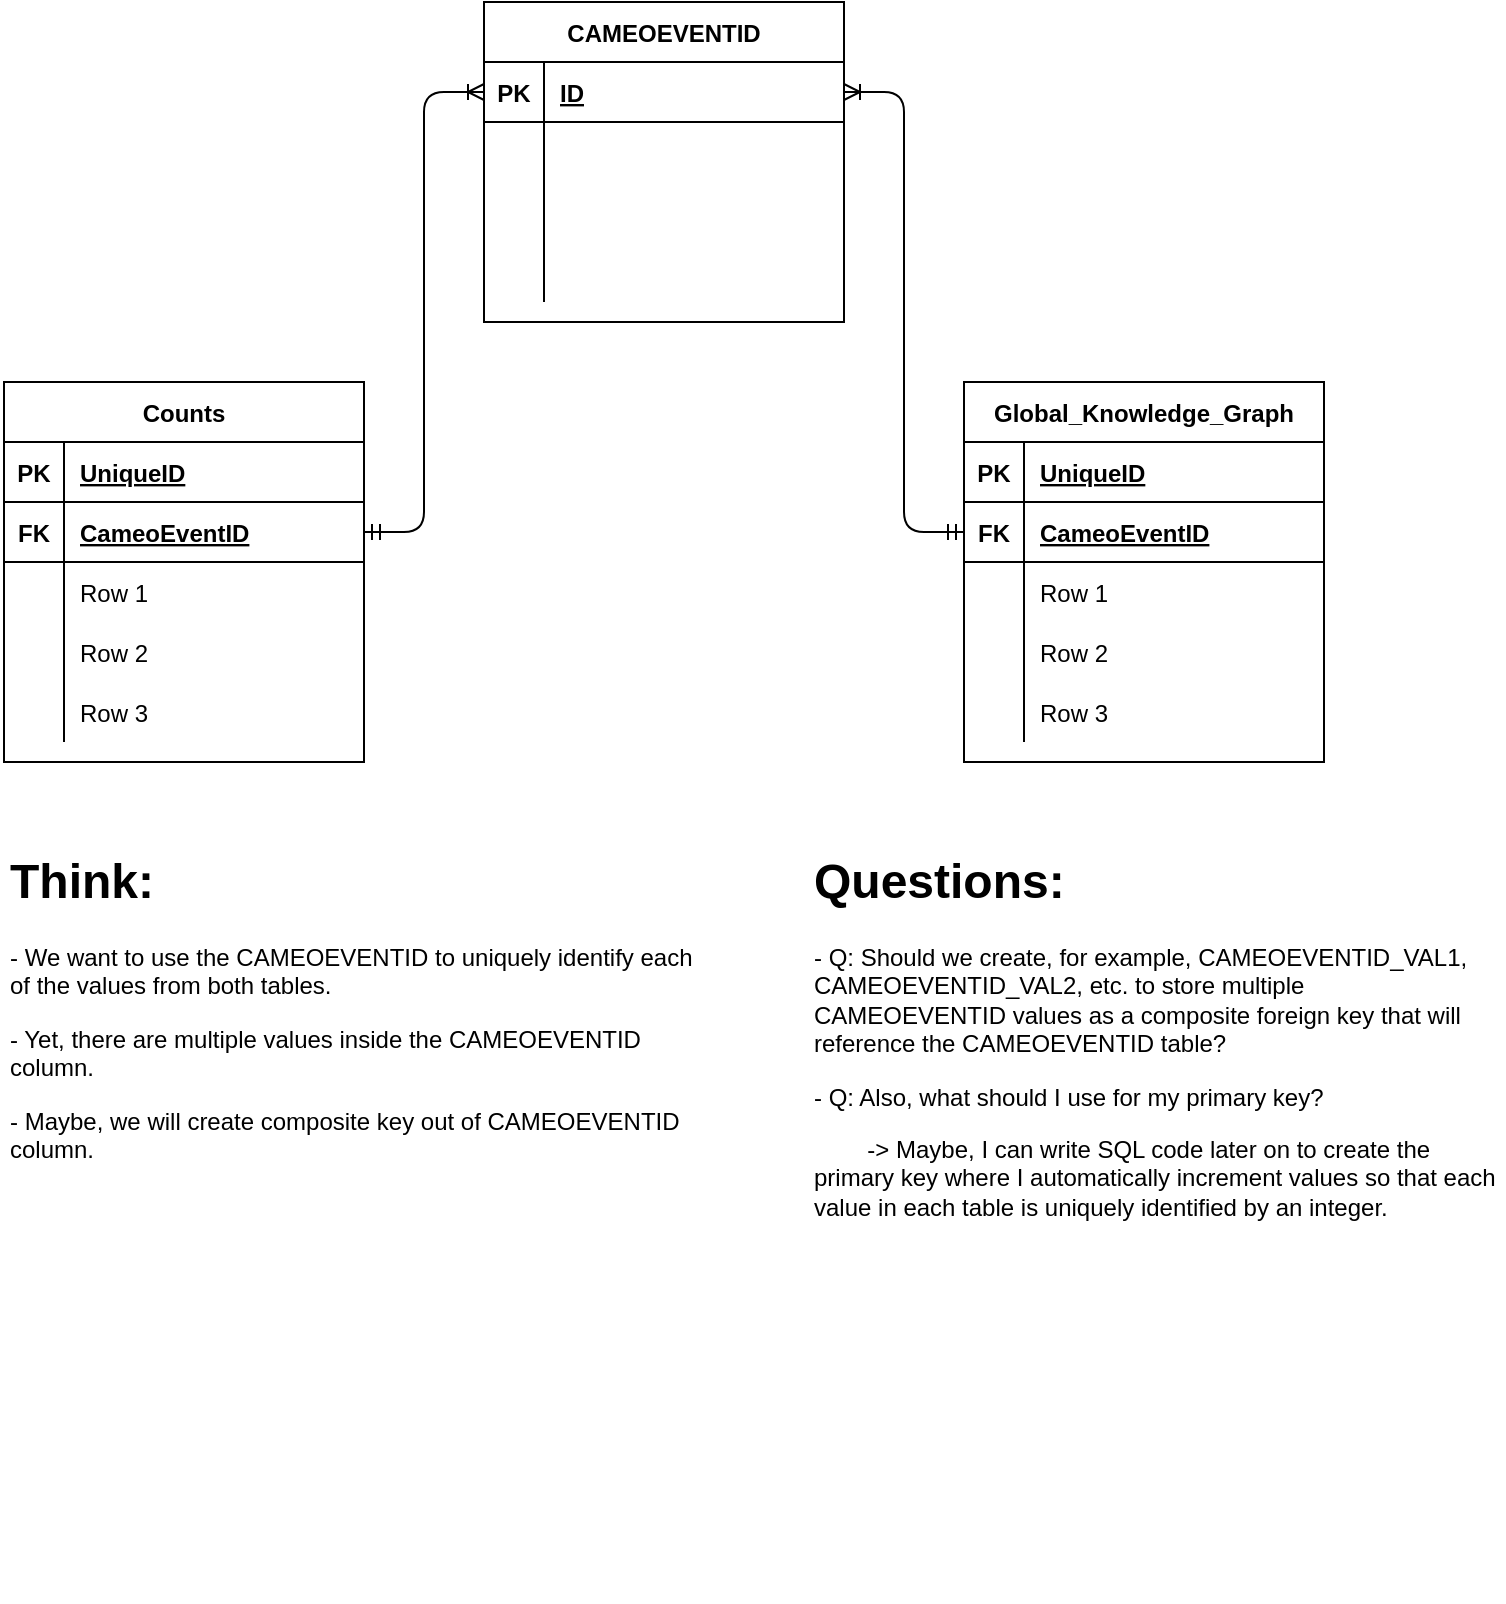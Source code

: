 <mxfile version="14.6.13" type="github">
  <diagram id="u0gE8_pFC1o_tlVE37AL" name="Page-1">
    <mxGraphModel dx="1298" dy="882" grid="1" gridSize="10" guides="1" tooltips="1" connect="1" arrows="1" fold="1" page="1" pageScale="1" pageWidth="827" pageHeight="1169" math="0" shadow="0">
      <root>
        <mxCell id="0" />
        <mxCell id="1" parent="0" />
        <mxCell id="3Matykc286qjPJwfB0TX-6" value="Counts" style="shape=table;startSize=30;container=1;collapsible=1;childLayout=tableLayout;fixedRows=1;rowLines=0;fontStyle=1;align=center;resizeLast=1;" vertex="1" parent="1">
          <mxGeometry x="40" y="240" width="180" height="190" as="geometry" />
        </mxCell>
        <mxCell id="3Matykc286qjPJwfB0TX-51" value="" style="shape=partialRectangle;collapsible=0;dropTarget=0;pointerEvents=0;fillColor=none;top=0;left=0;bottom=1;right=0;points=[[0,0.5],[1,0.5]];portConstraint=eastwest;" vertex="1" parent="3Matykc286qjPJwfB0TX-6">
          <mxGeometry y="30" width="180" height="30" as="geometry" />
        </mxCell>
        <mxCell id="3Matykc286qjPJwfB0TX-52" value="PK" style="shape=partialRectangle;connectable=0;fillColor=none;top=0;left=0;bottom=0;right=0;fontStyle=1;overflow=hidden;" vertex="1" parent="3Matykc286qjPJwfB0TX-51">
          <mxGeometry width="30" height="30" as="geometry" />
        </mxCell>
        <mxCell id="3Matykc286qjPJwfB0TX-53" value="UniqueID" style="shape=partialRectangle;connectable=0;fillColor=none;top=0;left=0;bottom=0;right=0;align=left;spacingLeft=6;fontStyle=5;overflow=hidden;" vertex="1" parent="3Matykc286qjPJwfB0TX-51">
          <mxGeometry x="30" width="150" height="30" as="geometry" />
        </mxCell>
        <mxCell id="3Matykc286qjPJwfB0TX-7" value="" style="shape=partialRectangle;collapsible=0;dropTarget=0;pointerEvents=0;fillColor=none;top=0;left=0;bottom=1;right=0;points=[[0,0.5],[1,0.5]];portConstraint=eastwest;" vertex="1" parent="3Matykc286qjPJwfB0TX-6">
          <mxGeometry y="60" width="180" height="30" as="geometry" />
        </mxCell>
        <mxCell id="3Matykc286qjPJwfB0TX-8" value="FK" style="shape=partialRectangle;connectable=0;fillColor=none;top=0;left=0;bottom=0;right=0;fontStyle=1;overflow=hidden;" vertex="1" parent="3Matykc286qjPJwfB0TX-7">
          <mxGeometry width="30" height="30" as="geometry" />
        </mxCell>
        <mxCell id="3Matykc286qjPJwfB0TX-9" value="CameoEventID" style="shape=partialRectangle;connectable=0;fillColor=none;top=0;left=0;bottom=0;right=0;align=left;spacingLeft=6;fontStyle=5;overflow=hidden;" vertex="1" parent="3Matykc286qjPJwfB0TX-7">
          <mxGeometry x="30" width="150" height="30" as="geometry" />
        </mxCell>
        <mxCell id="3Matykc286qjPJwfB0TX-10" value="" style="shape=partialRectangle;collapsible=0;dropTarget=0;pointerEvents=0;fillColor=none;top=0;left=0;bottom=0;right=0;points=[[0,0.5],[1,0.5]];portConstraint=eastwest;" vertex="1" parent="3Matykc286qjPJwfB0TX-6">
          <mxGeometry y="90" width="180" height="30" as="geometry" />
        </mxCell>
        <mxCell id="3Matykc286qjPJwfB0TX-11" value="" style="shape=partialRectangle;connectable=0;fillColor=none;top=0;left=0;bottom=0;right=0;editable=1;overflow=hidden;" vertex="1" parent="3Matykc286qjPJwfB0TX-10">
          <mxGeometry width="30" height="30" as="geometry" />
        </mxCell>
        <mxCell id="3Matykc286qjPJwfB0TX-12" value="Row 1" style="shape=partialRectangle;connectable=0;fillColor=none;top=0;left=0;bottom=0;right=0;align=left;spacingLeft=6;overflow=hidden;" vertex="1" parent="3Matykc286qjPJwfB0TX-10">
          <mxGeometry x="30" width="150" height="30" as="geometry" />
        </mxCell>
        <mxCell id="3Matykc286qjPJwfB0TX-13" value="" style="shape=partialRectangle;collapsible=0;dropTarget=0;pointerEvents=0;fillColor=none;top=0;left=0;bottom=0;right=0;points=[[0,0.5],[1,0.5]];portConstraint=eastwest;" vertex="1" parent="3Matykc286qjPJwfB0TX-6">
          <mxGeometry y="120" width="180" height="30" as="geometry" />
        </mxCell>
        <mxCell id="3Matykc286qjPJwfB0TX-14" value="" style="shape=partialRectangle;connectable=0;fillColor=none;top=0;left=0;bottom=0;right=0;editable=1;overflow=hidden;" vertex="1" parent="3Matykc286qjPJwfB0TX-13">
          <mxGeometry width="30" height="30" as="geometry" />
        </mxCell>
        <mxCell id="3Matykc286qjPJwfB0TX-15" value="Row 2" style="shape=partialRectangle;connectable=0;fillColor=none;top=0;left=0;bottom=0;right=0;align=left;spacingLeft=6;overflow=hidden;" vertex="1" parent="3Matykc286qjPJwfB0TX-13">
          <mxGeometry x="30" width="150" height="30" as="geometry" />
        </mxCell>
        <mxCell id="3Matykc286qjPJwfB0TX-16" value="" style="shape=partialRectangle;collapsible=0;dropTarget=0;pointerEvents=0;fillColor=none;top=0;left=0;bottom=0;right=0;points=[[0,0.5],[1,0.5]];portConstraint=eastwest;" vertex="1" parent="3Matykc286qjPJwfB0TX-6">
          <mxGeometry y="150" width="180" height="30" as="geometry" />
        </mxCell>
        <mxCell id="3Matykc286qjPJwfB0TX-17" value="" style="shape=partialRectangle;connectable=0;fillColor=none;top=0;left=0;bottom=0;right=0;editable=1;overflow=hidden;" vertex="1" parent="3Matykc286qjPJwfB0TX-16">
          <mxGeometry width="30" height="30" as="geometry" />
        </mxCell>
        <mxCell id="3Matykc286qjPJwfB0TX-18" value="Row 3" style="shape=partialRectangle;connectable=0;fillColor=none;top=0;left=0;bottom=0;right=0;align=left;spacingLeft=6;overflow=hidden;" vertex="1" parent="3Matykc286qjPJwfB0TX-16">
          <mxGeometry x="30" width="150" height="30" as="geometry" />
        </mxCell>
        <mxCell id="3Matykc286qjPJwfB0TX-23" value="Global_Knowledge_Graph" style="shape=table;startSize=30;container=1;collapsible=1;childLayout=tableLayout;fixedRows=1;rowLines=0;fontStyle=1;align=center;resizeLast=1;" vertex="1" parent="1">
          <mxGeometry x="520" y="240" width="180" height="190" as="geometry" />
        </mxCell>
        <mxCell id="3Matykc286qjPJwfB0TX-54" value="" style="shape=partialRectangle;collapsible=0;dropTarget=0;pointerEvents=0;fillColor=none;top=0;left=0;bottom=1;right=0;points=[[0,0.5],[1,0.5]];portConstraint=eastwest;" vertex="1" parent="3Matykc286qjPJwfB0TX-23">
          <mxGeometry y="30" width="180" height="30" as="geometry" />
        </mxCell>
        <mxCell id="3Matykc286qjPJwfB0TX-55" value="PK" style="shape=partialRectangle;connectable=0;fillColor=none;top=0;left=0;bottom=0;right=0;fontStyle=1;overflow=hidden;" vertex="1" parent="3Matykc286qjPJwfB0TX-54">
          <mxGeometry width="30" height="30" as="geometry" />
        </mxCell>
        <mxCell id="3Matykc286qjPJwfB0TX-56" value="UniqueID" style="shape=partialRectangle;connectable=0;fillColor=none;top=0;left=0;bottom=0;right=0;align=left;spacingLeft=6;fontStyle=5;overflow=hidden;" vertex="1" parent="3Matykc286qjPJwfB0TX-54">
          <mxGeometry x="30" width="150" height="30" as="geometry" />
        </mxCell>
        <mxCell id="3Matykc286qjPJwfB0TX-24" value="" style="shape=partialRectangle;collapsible=0;dropTarget=0;pointerEvents=0;fillColor=none;top=0;left=0;bottom=1;right=0;points=[[0,0.5],[1,0.5]];portConstraint=eastwest;" vertex="1" parent="3Matykc286qjPJwfB0TX-23">
          <mxGeometry y="60" width="180" height="30" as="geometry" />
        </mxCell>
        <mxCell id="3Matykc286qjPJwfB0TX-25" value="FK" style="shape=partialRectangle;connectable=0;fillColor=none;top=0;left=0;bottom=0;right=0;fontStyle=1;overflow=hidden;" vertex="1" parent="3Matykc286qjPJwfB0TX-24">
          <mxGeometry width="30" height="30" as="geometry" />
        </mxCell>
        <mxCell id="3Matykc286qjPJwfB0TX-26" value="CameoEventID" style="shape=partialRectangle;connectable=0;fillColor=none;top=0;left=0;bottom=0;right=0;align=left;spacingLeft=6;fontStyle=5;overflow=hidden;" vertex="1" parent="3Matykc286qjPJwfB0TX-24">
          <mxGeometry x="30" width="150" height="30" as="geometry" />
        </mxCell>
        <mxCell id="3Matykc286qjPJwfB0TX-27" value="" style="shape=partialRectangle;collapsible=0;dropTarget=0;pointerEvents=0;fillColor=none;top=0;left=0;bottom=0;right=0;points=[[0,0.5],[1,0.5]];portConstraint=eastwest;" vertex="1" parent="3Matykc286qjPJwfB0TX-23">
          <mxGeometry y="90" width="180" height="30" as="geometry" />
        </mxCell>
        <mxCell id="3Matykc286qjPJwfB0TX-28" value="" style="shape=partialRectangle;connectable=0;fillColor=none;top=0;left=0;bottom=0;right=0;editable=1;overflow=hidden;" vertex="1" parent="3Matykc286qjPJwfB0TX-27">
          <mxGeometry width="30" height="30" as="geometry" />
        </mxCell>
        <mxCell id="3Matykc286qjPJwfB0TX-29" value="Row 1" style="shape=partialRectangle;connectable=0;fillColor=none;top=0;left=0;bottom=0;right=0;align=left;spacingLeft=6;overflow=hidden;" vertex="1" parent="3Matykc286qjPJwfB0TX-27">
          <mxGeometry x="30" width="150" height="30" as="geometry" />
        </mxCell>
        <mxCell id="3Matykc286qjPJwfB0TX-30" value="" style="shape=partialRectangle;collapsible=0;dropTarget=0;pointerEvents=0;fillColor=none;top=0;left=0;bottom=0;right=0;points=[[0,0.5],[1,0.5]];portConstraint=eastwest;" vertex="1" parent="3Matykc286qjPJwfB0TX-23">
          <mxGeometry y="120" width="180" height="30" as="geometry" />
        </mxCell>
        <mxCell id="3Matykc286qjPJwfB0TX-31" value="" style="shape=partialRectangle;connectable=0;fillColor=none;top=0;left=0;bottom=0;right=0;editable=1;overflow=hidden;" vertex="1" parent="3Matykc286qjPJwfB0TX-30">
          <mxGeometry width="30" height="30" as="geometry" />
        </mxCell>
        <mxCell id="3Matykc286qjPJwfB0TX-32" value="Row 2" style="shape=partialRectangle;connectable=0;fillColor=none;top=0;left=0;bottom=0;right=0;align=left;spacingLeft=6;overflow=hidden;" vertex="1" parent="3Matykc286qjPJwfB0TX-30">
          <mxGeometry x="30" width="150" height="30" as="geometry" />
        </mxCell>
        <mxCell id="3Matykc286qjPJwfB0TX-33" value="" style="shape=partialRectangle;collapsible=0;dropTarget=0;pointerEvents=0;fillColor=none;top=0;left=0;bottom=0;right=0;points=[[0,0.5],[1,0.5]];portConstraint=eastwest;" vertex="1" parent="3Matykc286qjPJwfB0TX-23">
          <mxGeometry y="150" width="180" height="30" as="geometry" />
        </mxCell>
        <mxCell id="3Matykc286qjPJwfB0TX-34" value="" style="shape=partialRectangle;connectable=0;fillColor=none;top=0;left=0;bottom=0;right=0;editable=1;overflow=hidden;" vertex="1" parent="3Matykc286qjPJwfB0TX-33">
          <mxGeometry width="30" height="30" as="geometry" />
        </mxCell>
        <mxCell id="3Matykc286qjPJwfB0TX-35" value="Row 3" style="shape=partialRectangle;connectable=0;fillColor=none;top=0;left=0;bottom=0;right=0;align=left;spacingLeft=6;overflow=hidden;" vertex="1" parent="3Matykc286qjPJwfB0TX-33">
          <mxGeometry x="30" width="150" height="30" as="geometry" />
        </mxCell>
        <mxCell id="3Matykc286qjPJwfB0TX-36" value="CAMEOEVENTID" style="shape=table;startSize=30;container=1;collapsible=1;childLayout=tableLayout;fixedRows=1;rowLines=0;fontStyle=1;align=center;resizeLast=1;" vertex="1" parent="1">
          <mxGeometry x="280" y="50" width="180" height="160" as="geometry" />
        </mxCell>
        <mxCell id="3Matykc286qjPJwfB0TX-37" value="" style="shape=partialRectangle;collapsible=0;dropTarget=0;pointerEvents=0;fillColor=none;top=0;left=0;bottom=1;right=0;points=[[0,0.5],[1,0.5]];portConstraint=eastwest;" vertex="1" parent="3Matykc286qjPJwfB0TX-36">
          <mxGeometry y="30" width="180" height="30" as="geometry" />
        </mxCell>
        <mxCell id="3Matykc286qjPJwfB0TX-38" value="PK" style="shape=partialRectangle;connectable=0;fillColor=none;top=0;left=0;bottom=0;right=0;fontStyle=1;overflow=hidden;" vertex="1" parent="3Matykc286qjPJwfB0TX-37">
          <mxGeometry width="30" height="30" as="geometry" />
        </mxCell>
        <mxCell id="3Matykc286qjPJwfB0TX-39" value="ID" style="shape=partialRectangle;connectable=0;fillColor=none;top=0;left=0;bottom=0;right=0;align=left;spacingLeft=6;fontStyle=5;overflow=hidden;" vertex="1" parent="3Matykc286qjPJwfB0TX-37">
          <mxGeometry x="30" width="150" height="30" as="geometry" />
        </mxCell>
        <mxCell id="3Matykc286qjPJwfB0TX-40" value="" style="shape=partialRectangle;collapsible=0;dropTarget=0;pointerEvents=0;fillColor=none;top=0;left=0;bottom=0;right=0;points=[[0,0.5],[1,0.5]];portConstraint=eastwest;" vertex="1" parent="3Matykc286qjPJwfB0TX-36">
          <mxGeometry y="60" width="180" height="30" as="geometry" />
        </mxCell>
        <mxCell id="3Matykc286qjPJwfB0TX-41" value="" style="shape=partialRectangle;connectable=0;fillColor=none;top=0;left=0;bottom=0;right=0;editable=1;overflow=hidden;" vertex="1" parent="3Matykc286qjPJwfB0TX-40">
          <mxGeometry width="30" height="30" as="geometry" />
        </mxCell>
        <mxCell id="3Matykc286qjPJwfB0TX-42" value="" style="shape=partialRectangle;connectable=0;fillColor=none;top=0;left=0;bottom=0;right=0;align=left;spacingLeft=6;overflow=hidden;" vertex="1" parent="3Matykc286qjPJwfB0TX-40">
          <mxGeometry x="30" width="150" height="30" as="geometry" />
        </mxCell>
        <mxCell id="3Matykc286qjPJwfB0TX-43" value="" style="shape=partialRectangle;collapsible=0;dropTarget=0;pointerEvents=0;fillColor=none;top=0;left=0;bottom=0;right=0;points=[[0,0.5],[1,0.5]];portConstraint=eastwest;" vertex="1" parent="3Matykc286qjPJwfB0TX-36">
          <mxGeometry y="90" width="180" height="30" as="geometry" />
        </mxCell>
        <mxCell id="3Matykc286qjPJwfB0TX-44" value="" style="shape=partialRectangle;connectable=0;fillColor=none;top=0;left=0;bottom=0;right=0;editable=1;overflow=hidden;" vertex="1" parent="3Matykc286qjPJwfB0TX-43">
          <mxGeometry width="30" height="30" as="geometry" />
        </mxCell>
        <mxCell id="3Matykc286qjPJwfB0TX-45" value="" style="shape=partialRectangle;connectable=0;fillColor=none;top=0;left=0;bottom=0;right=0;align=left;spacingLeft=6;overflow=hidden;" vertex="1" parent="3Matykc286qjPJwfB0TX-43">
          <mxGeometry x="30" width="150" height="30" as="geometry" />
        </mxCell>
        <mxCell id="3Matykc286qjPJwfB0TX-46" value="" style="shape=partialRectangle;collapsible=0;dropTarget=0;pointerEvents=0;fillColor=none;top=0;left=0;bottom=0;right=0;points=[[0,0.5],[1,0.5]];portConstraint=eastwest;" vertex="1" parent="3Matykc286qjPJwfB0TX-36">
          <mxGeometry y="120" width="180" height="30" as="geometry" />
        </mxCell>
        <mxCell id="3Matykc286qjPJwfB0TX-47" value="" style="shape=partialRectangle;connectable=0;fillColor=none;top=0;left=0;bottom=0;right=0;editable=1;overflow=hidden;" vertex="1" parent="3Matykc286qjPJwfB0TX-46">
          <mxGeometry width="30" height="30" as="geometry" />
        </mxCell>
        <mxCell id="3Matykc286qjPJwfB0TX-48" value="" style="shape=partialRectangle;connectable=0;fillColor=none;top=0;left=0;bottom=0;right=0;align=left;spacingLeft=6;overflow=hidden;" vertex="1" parent="3Matykc286qjPJwfB0TX-46">
          <mxGeometry x="30" width="150" height="30" as="geometry" />
        </mxCell>
        <mxCell id="3Matykc286qjPJwfB0TX-50" value="&lt;h1&gt;Think:&lt;/h1&gt;&lt;p&gt;- We want to use the CAMEOEVENTID to uniquely identify each of the values from both tables.&lt;/p&gt;&lt;p&gt;- Yet, there are multiple values inside the CAMEOEVENTID column.&lt;/p&gt;&lt;p&gt;- Maybe, we will create composite key out of CAMEOEVENTID column.&lt;/p&gt;&lt;p&gt;&lt;br&gt;&lt;/p&gt;" style="text;html=1;strokeColor=none;fillColor=none;spacing=5;spacingTop=-20;whiteSpace=wrap;overflow=hidden;rounded=0;" vertex="1" parent="1">
          <mxGeometry x="38" y="470" width="350" height="380" as="geometry" />
        </mxCell>
        <mxCell id="3Matykc286qjPJwfB0TX-57" value="" style="edgeStyle=entityRelationEdgeStyle;fontSize=12;html=1;endArrow=ERoneToMany;startArrow=ERmandOne;exitX=1;exitY=0.5;exitDx=0;exitDy=0;entryX=0;entryY=0.5;entryDx=0;entryDy=0;" edge="1" parent="1" source="3Matykc286qjPJwfB0TX-7" target="3Matykc286qjPJwfB0TX-37">
          <mxGeometry width="100" height="100" relative="1" as="geometry">
            <mxPoint x="220" y="410" as="sourcePoint" />
            <mxPoint x="320" y="310" as="targetPoint" />
          </mxGeometry>
        </mxCell>
        <mxCell id="3Matykc286qjPJwfB0TX-58" value="" style="edgeStyle=entityRelationEdgeStyle;fontSize=12;html=1;endArrow=ERoneToMany;startArrow=ERmandOne;exitX=0;exitY=0.5;exitDx=0;exitDy=0;entryX=1;entryY=0.5;entryDx=0;entryDy=0;" edge="1" parent="1" source="3Matykc286qjPJwfB0TX-24" target="3Matykc286qjPJwfB0TX-37">
          <mxGeometry width="100" height="100" relative="1" as="geometry">
            <mxPoint x="230" y="325" as="sourcePoint" />
            <mxPoint x="290" y="105" as="targetPoint" />
          </mxGeometry>
        </mxCell>
        <mxCell id="3Matykc286qjPJwfB0TX-60" value="&lt;h1&gt;Questions:&lt;/h1&gt;&lt;p&gt;- Q: Should we create, for example, CAMEOEVENTID_VAL1, CAMEOEVENTID_VAL2, etc. to store multiple CAMEOEVENTID values as a composite foreign key that will reference the CAMEOEVENTID table?&lt;/p&gt;&lt;p&gt;- Q: Also, what should I use for my primary key?&lt;/p&gt;&lt;p&gt;&amp;nbsp; &amp;nbsp; &amp;nbsp; &amp;nbsp; -&amp;gt; Maybe, I can write SQL code later on to create the primary key where I automatically increment values so that each value in each table is uniquely identified by an integer.&lt;/p&gt;" style="text;html=1;strokeColor=none;fillColor=none;spacing=5;spacingTop=-20;whiteSpace=wrap;overflow=hidden;rounded=0;" vertex="1" parent="1">
          <mxGeometry x="440" y="470" width="350" height="310" as="geometry" />
        </mxCell>
      </root>
    </mxGraphModel>
  </diagram>
</mxfile>
